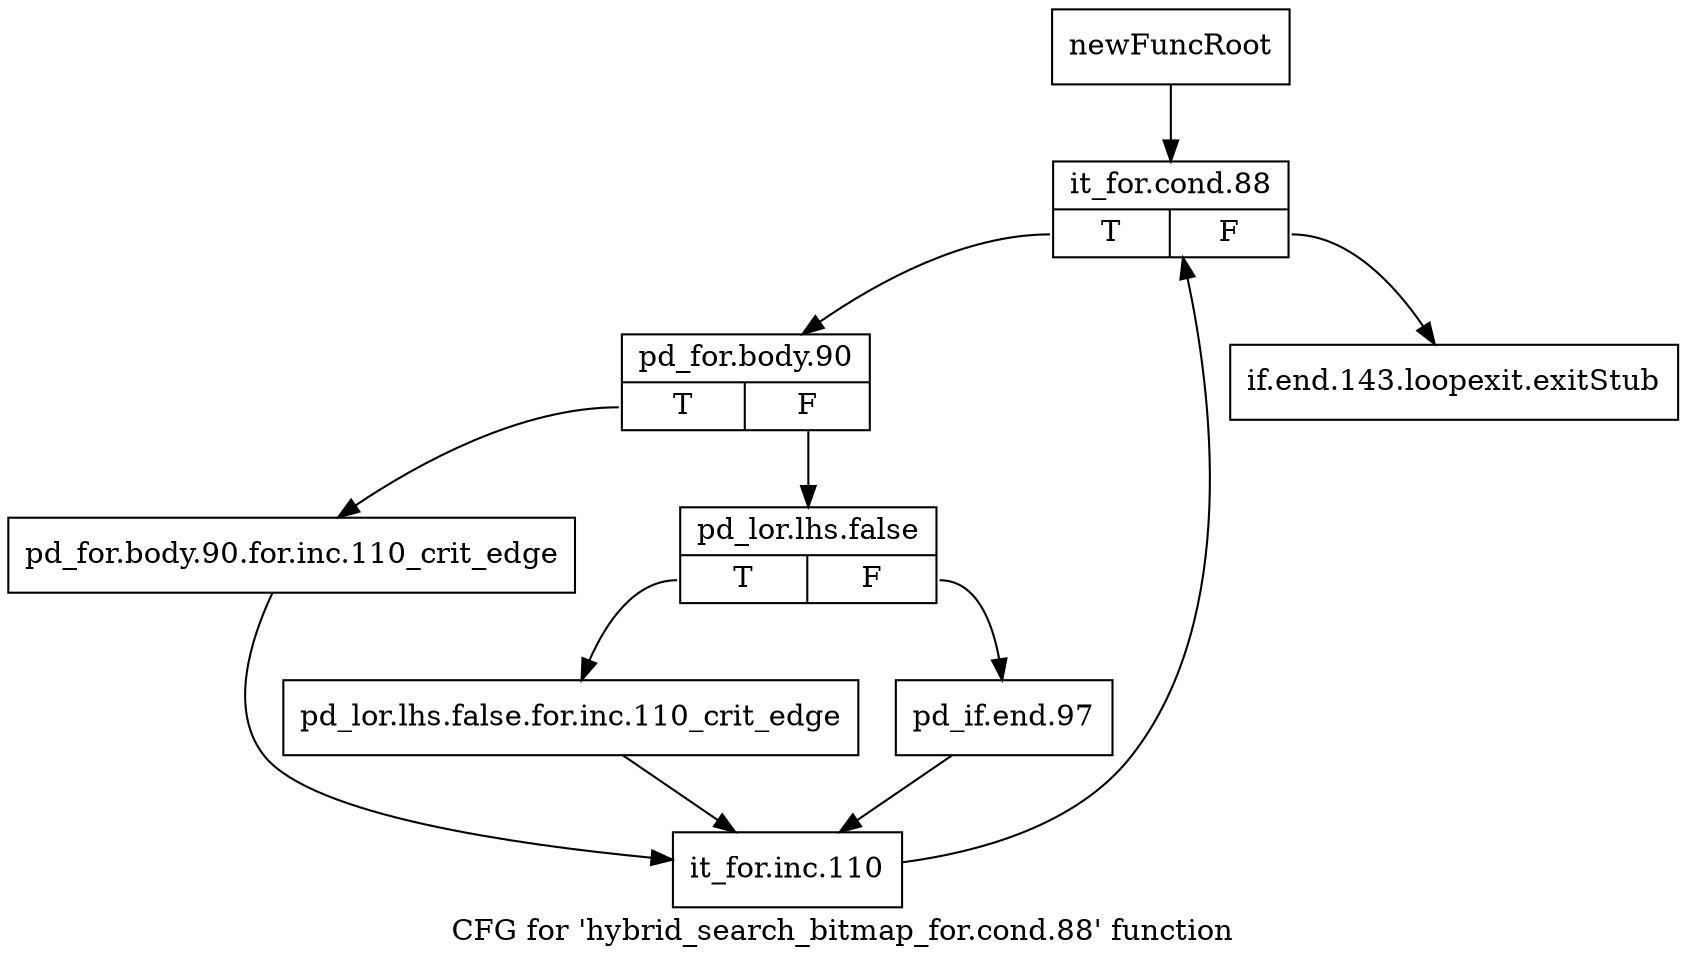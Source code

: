 digraph "CFG for 'hybrid_search_bitmap_for.cond.88' function" {
	label="CFG for 'hybrid_search_bitmap_for.cond.88' function";

	Node0xaaf1e30 [shape=record,label="{newFuncRoot}"];
	Node0xaaf1e30 -> Node0xaaf1ed0;
	Node0xaaf1e80 [shape=record,label="{if.end.143.loopexit.exitStub}"];
	Node0xaaf1ed0 [shape=record,label="{it_for.cond.88|{<s0>T|<s1>F}}"];
	Node0xaaf1ed0:s0 -> Node0xaaf1f20;
	Node0xaaf1ed0:s1 -> Node0xaaf1e80;
	Node0xaaf1f20 [shape=record,label="{pd_for.body.90|{<s0>T|<s1>F}}"];
	Node0xaaf1f20:s0 -> Node0xaaf2060;
	Node0xaaf1f20:s1 -> Node0xaaf1f70;
	Node0xaaf1f70 [shape=record,label="{pd_lor.lhs.false|{<s0>T|<s1>F}}"];
	Node0xaaf1f70:s0 -> Node0xaaf2010;
	Node0xaaf1f70:s1 -> Node0xaaf1fc0;
	Node0xaaf1fc0 [shape=record,label="{pd_if.end.97}"];
	Node0xaaf1fc0 -> Node0xaaf20b0;
	Node0xaaf2010 [shape=record,label="{pd_lor.lhs.false.for.inc.110_crit_edge}"];
	Node0xaaf2010 -> Node0xaaf20b0;
	Node0xaaf2060 [shape=record,label="{pd_for.body.90.for.inc.110_crit_edge}"];
	Node0xaaf2060 -> Node0xaaf20b0;
	Node0xaaf20b0 [shape=record,label="{it_for.inc.110}"];
	Node0xaaf20b0 -> Node0xaaf1ed0;
}
